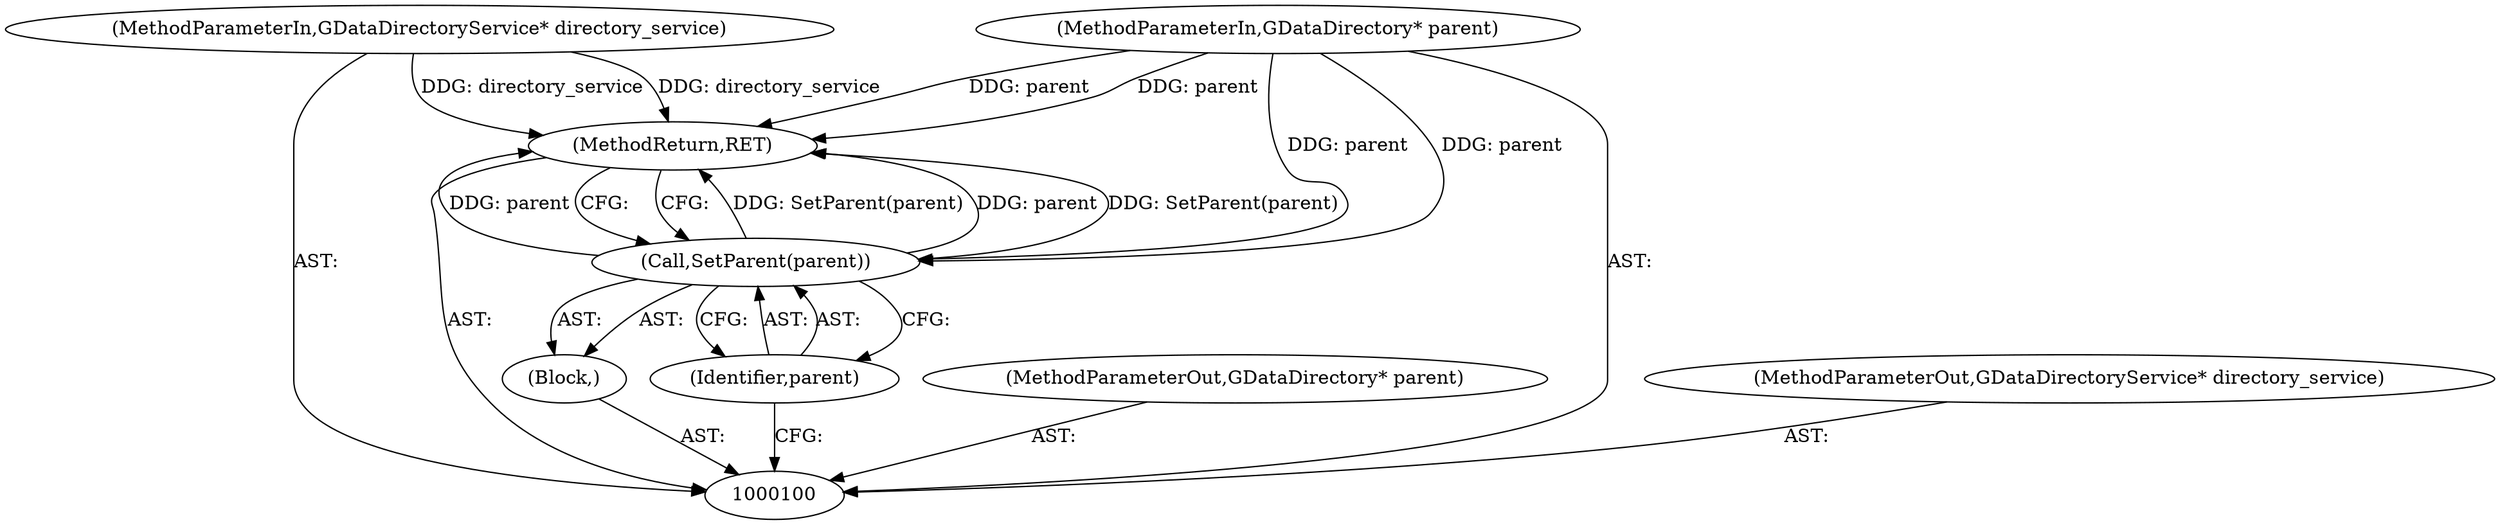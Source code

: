 digraph "1_Chrome_dd3b6fe574edad231c01c78e4647a74c38dc4178_11" {
"1000106" [label="(MethodReturn,RET)"];
"1000101" [label="(MethodParameterIn,GDataDirectory* parent)"];
"1000116" [label="(MethodParameterOut,GDataDirectory* parent)"];
"1000102" [label="(MethodParameterIn,GDataDirectoryService* directory_service)"];
"1000117" [label="(MethodParameterOut,GDataDirectoryService* directory_service)"];
"1000103" [label="(Block,)"];
"1000105" [label="(Identifier,parent)"];
"1000104" [label="(Call,SetParent(parent))"];
"1000106" -> "1000100"  [label="AST: "];
"1000106" -> "1000104"  [label="CFG: "];
"1000104" -> "1000106"  [label="DDG: SetParent(parent)"];
"1000104" -> "1000106"  [label="DDG: parent"];
"1000102" -> "1000106"  [label="DDG: directory_service"];
"1000101" -> "1000106"  [label="DDG: parent"];
"1000101" -> "1000100"  [label="AST: "];
"1000101" -> "1000106"  [label="DDG: parent"];
"1000101" -> "1000104"  [label="DDG: parent"];
"1000116" -> "1000100"  [label="AST: "];
"1000102" -> "1000100"  [label="AST: "];
"1000102" -> "1000106"  [label="DDG: directory_service"];
"1000117" -> "1000100"  [label="AST: "];
"1000103" -> "1000100"  [label="AST: "];
"1000104" -> "1000103"  [label="AST: "];
"1000105" -> "1000104"  [label="AST: "];
"1000105" -> "1000100"  [label="CFG: "];
"1000104" -> "1000105"  [label="CFG: "];
"1000104" -> "1000103"  [label="AST: "];
"1000104" -> "1000105"  [label="CFG: "];
"1000105" -> "1000104"  [label="AST: "];
"1000106" -> "1000104"  [label="CFG: "];
"1000104" -> "1000106"  [label="DDG: SetParent(parent)"];
"1000104" -> "1000106"  [label="DDG: parent"];
"1000101" -> "1000104"  [label="DDG: parent"];
}
